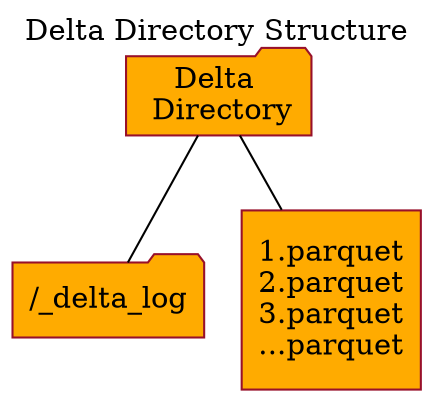 graph {
label="Delta Directory Structure\n";
labelloc=t;
# Run this to generate
# dot -Tpng -Gsize=9,15\! -Gdpi=100 delta_basic1.dot >1.png
// Color Palette
        // "#1B3139" = Dark Navy
        // "#FF3621" = Innovation Orange
        // "#1C4856" = Deep Blue
        // "#00B379" =  Jade
        // "#FFAB00" = GoldenRod
        // "#98102A" = Maroon
        // style = filled = full box color fill
        // node [style =filled]; Border color
	
	# define the nodes
  	"Delta \n Directory" [shape=folder, style=filled,color = "#98102A", fillcolor = "#FFAB00"] ;
  	"/_delta_log" [shape=folder, style=filled,color = "#98102A", fillcolor = "#FFAB00"];
  "1.parquet\n2.parquet\n3.parquet\n...parquet" [shape=square, style=filled,color = "#98102A", fillcolor = "#FFAB00"];

# define the connections

  "Delta \n Directory" -- "/_delta_log";
  "Delta \n Directory" -- "1.parquet\n2.parquet\n3.parquet\n...parquet"


 }